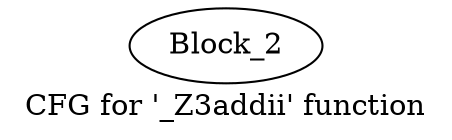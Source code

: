 digraph "CFG for '_Z3addii' function" {
	label="CFG for '_Z3addii' function";

	block_2 [label="Block_2"];
}
